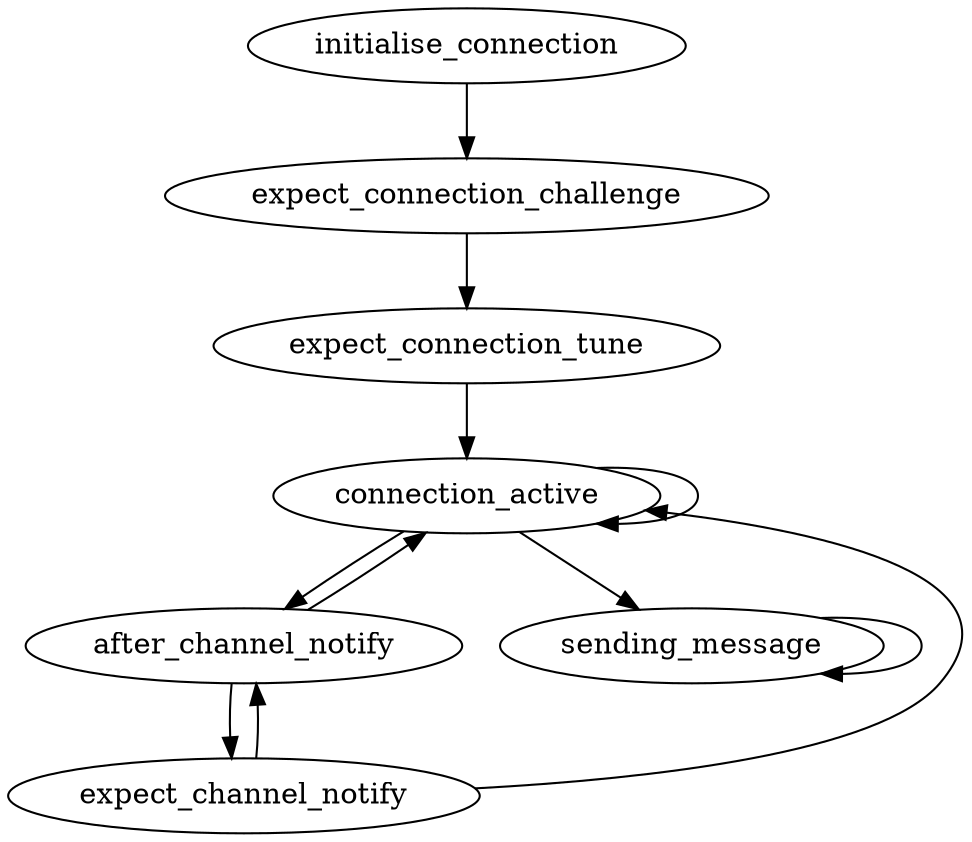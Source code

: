 digraph {
   size = "8,8";
    subgraph client {
        initialise_connection -> expect_connection_challenge;
        expect_connection_challenge -> expect_connection_tune;
        expect_connection_tune -> connection_active;
        connection_active -> connection_active;
        connection_active -> after_channel_notify;
        connection_active -> sending_message;
        after_channel_notify -> expect_channel_notify;
        after_channel_notify -> connection_active;
        expect_channel_notify -> after_channel_notify;
        expect_channel_notify -> connection_active;
        sending_message -> sending_message;
    }
}
